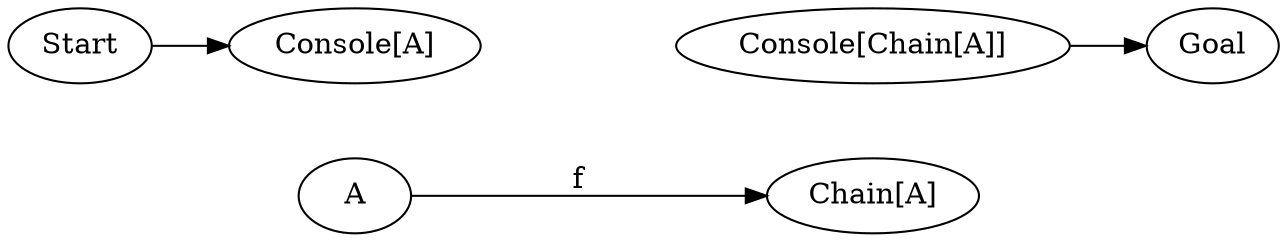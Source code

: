 digraph {
    rankdir=LR

    Start[class="extremity"]
    Goal[class="extremity"]

    A
    ChainA[label="Chain[A]"]
    ConsoleA[label="Console[A]" class="start"]
    ConsoleChainA[label="Console[Chain[A]]" class="goal"]

    A -> ChainA[label="f"]
    ConsoleA -> ConsoleChainA[label="_.map(f)" style="invis"]

    {
        rank=same
        ConsoleA -> A[dir="back" class="lift" style="invis"]
    }

    {
        rank=same
        ConsoleChainA -> ChainA[dir="back" class="lift" style="invis"]
    }

    Start -> ConsoleA[class="start"]
    ConsoleChainA -> Goal[class="goal"]
}
